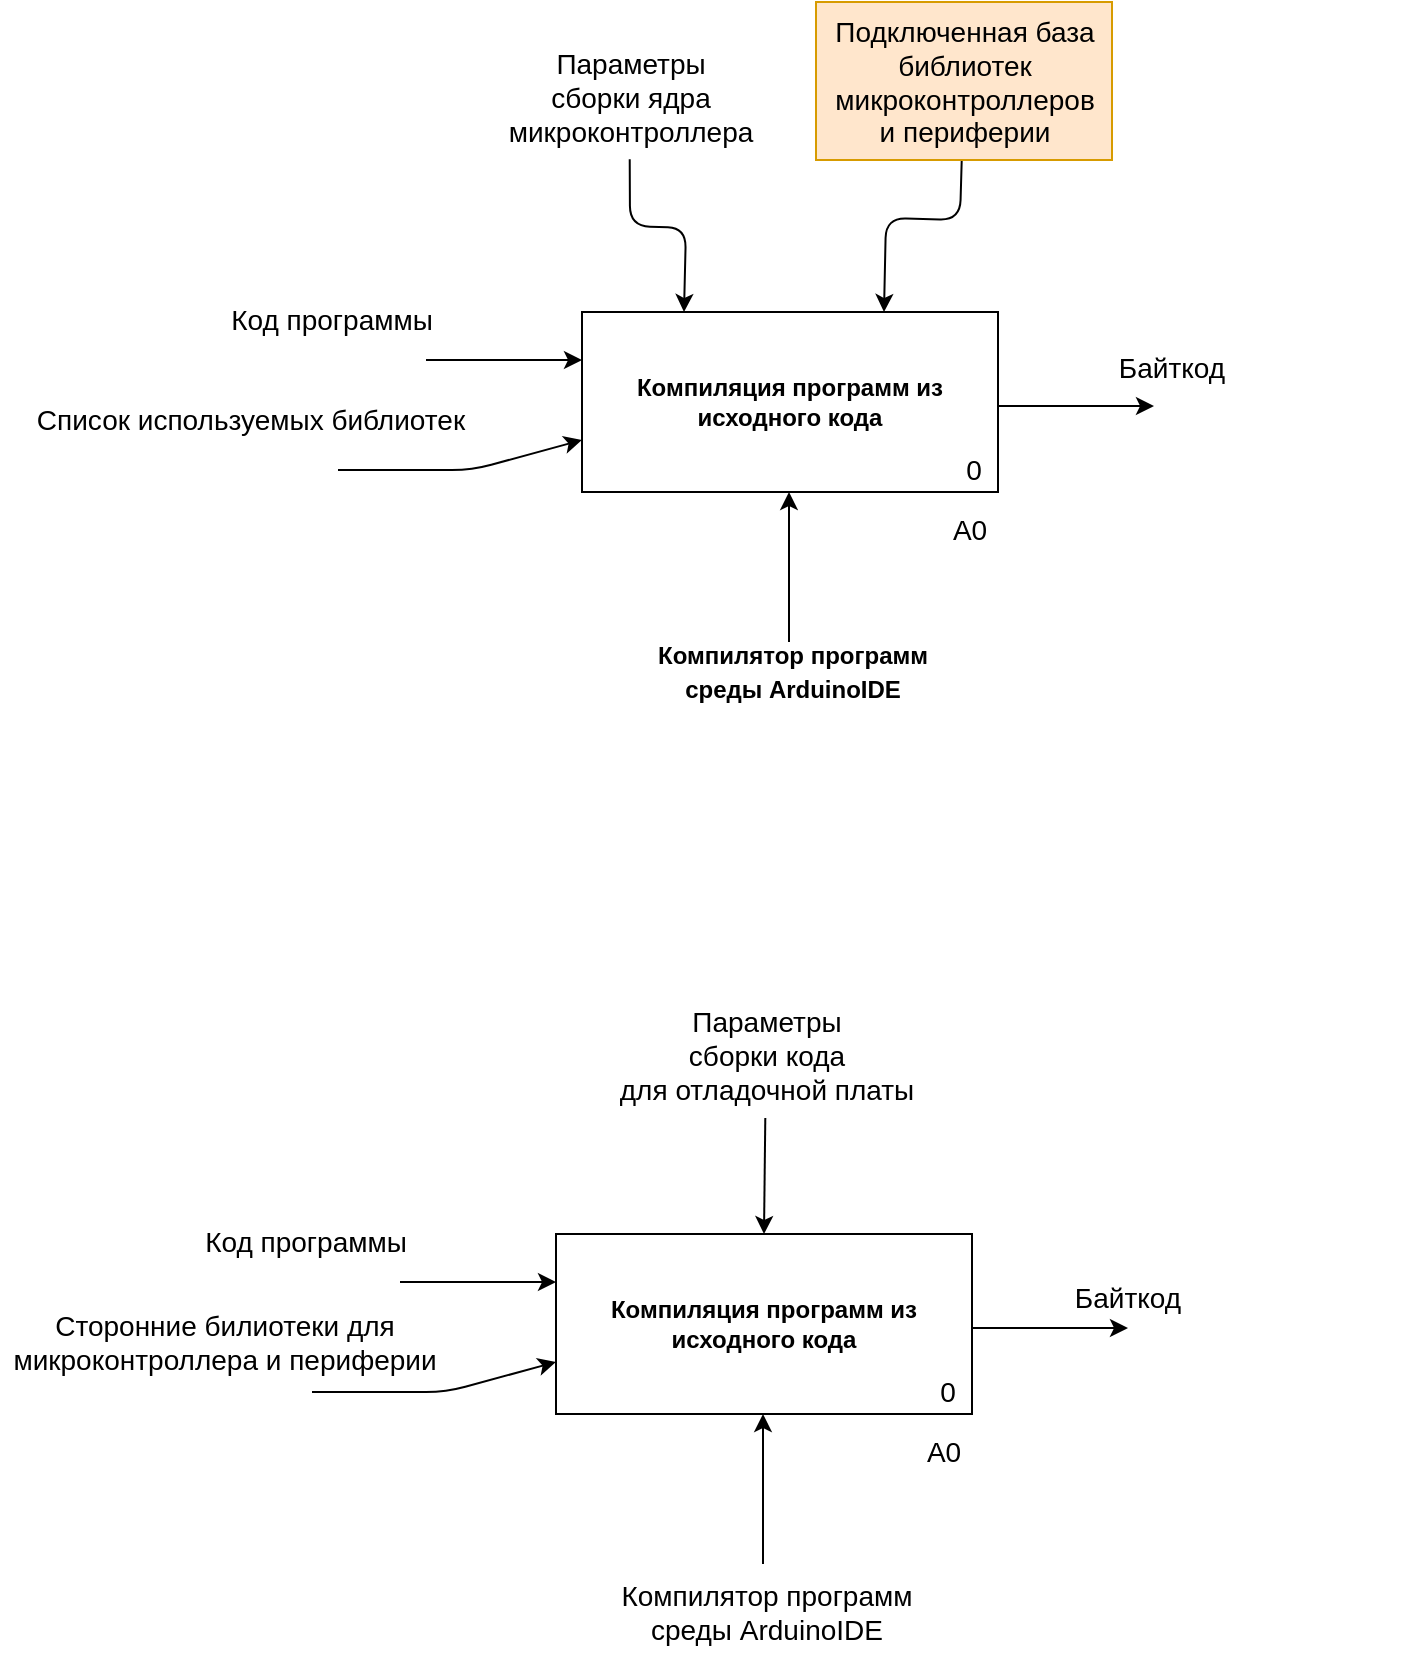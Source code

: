 <mxfile version="20.5.1" type="device"><diagram id="fKCn6HWXn4qcfIkzUEu0" name="Page-1"><mxGraphModel dx="1287" dy="535" grid="0" gridSize="10" guides="1" tooltips="1" connect="1" arrows="1" fold="1" page="0" pageScale="1" pageWidth="850" pageHeight="1100" math="0" shadow="0"><root><mxCell id="0"/><mxCell id="1" parent="0"/><mxCell id="yiffpek9hKI5P416Ncfe-1" value="&lt;b&gt;Компиляция программ из исходного кода&lt;br&gt;&lt;/b&gt;" style="rounded=0;whiteSpace=wrap;html=1;" parent="1" vertex="1"><mxGeometry x="77" y="276" width="208" height="90" as="geometry"/></mxCell><mxCell id="yiffpek9hKI5P416Ncfe-2" value="" style="endArrow=classic;html=1;rounded=0;" parent="1" edge="1"><mxGeometry width="50" height="50" relative="1" as="geometry"><mxPoint x="-1" y="300" as="sourcePoint"/><mxPoint x="77" y="300" as="targetPoint"/></mxGeometry></mxCell><mxCell id="yiffpek9hKI5P416Ncfe-3" value="" style="endArrow=classic;html=1;rounded=0;" parent="1" edge="1"><mxGeometry width="50" height="50" relative="1" as="geometry"><mxPoint x="285" y="323" as="sourcePoint"/><mxPoint x="363" y="323" as="targetPoint"/></mxGeometry></mxCell><mxCell id="yiffpek9hKI5P416Ncfe-4" value="" style="endArrow=classic;html=1;exitX=0.499;exitY=0.993;exitDx=0;exitDy=0;exitPerimeter=0;rounded=1;" parent="1" edge="1" source="yiffpek9hKI5P416Ncfe-15"><mxGeometry width="50" height="50" relative="1" as="geometry"><mxPoint x="128" y="201" as="sourcePoint"/><mxPoint x="128" y="276" as="targetPoint"/><Array as="points"><mxPoint x="101" y="233"/><mxPoint x="129" y="234"/></Array></mxGeometry></mxCell><mxCell id="yiffpek9hKI5P416Ncfe-5" value="" style="endArrow=classic;html=1;rounded=1;" parent="1" edge="1" source="yiffpek9hKI5P416Ncfe-16"><mxGeometry width="50" height="50" relative="1" as="geometry"><mxPoint x="274" y="184" as="sourcePoint"/><mxPoint x="228" y="276" as="targetPoint"/><Array as="points"><mxPoint x="266" y="230"/><mxPoint x="229" y="229"/></Array></mxGeometry></mxCell><mxCell id="yiffpek9hKI5P416Ncfe-7" value="&lt;span style=&quot;font-size: 14px&quot;&gt;Код программы&lt;/span&gt;" style="text;html=1;strokeColor=none;fillColor=none;align=center;verticalAlign=middle;whiteSpace=wrap;rounded=0;" parent="1" vertex="1"><mxGeometry x="-124" y="253" width="152" height="54" as="geometry"/></mxCell><mxCell id="yiffpek9hKI5P416Ncfe-8" value="&lt;font style=&quot;font-size: 14px&quot;&gt;Байткод&lt;br&gt;&lt;/font&gt;" style="text;html=1;strokeColor=none;fillColor=none;align=center;verticalAlign=middle;whiteSpace=wrap;rounded=0;" parent="1" vertex="1"><mxGeometry x="250" y="279" width="244" height="49" as="geometry"/></mxCell><mxCell id="yiffpek9hKI5P416Ncfe-9" value="" style="endArrow=none;html=1;rounded=0;startArrow=classic;startFill=1;endFill=0;" parent="1" edge="1"><mxGeometry width="50" height="50" relative="1" as="geometry"><mxPoint x="180.5" y="366" as="sourcePoint"/><mxPoint x="180.5" y="441" as="targetPoint"/></mxGeometry></mxCell><mxCell id="yiffpek9hKI5P416Ncfe-11" value="&lt;p style=&quot;margin-left: 0in&quot; class=&quot;western&quot;&gt;&lt;b style=&quot;font-size: 12px;&quot;&gt;Компилятор программ&lt;br&gt;среды ArduinoIDE&lt;/b&gt;&lt;br&gt;&lt;/p&gt;" style="text;html=1;align=center;verticalAlign=middle;resizable=0;points=[];autosize=1;strokeColor=none;fillColor=none;fontSize=14;imageAlign=center;" parent="1" vertex="1"><mxGeometry x="105" y="418" width="153" height="74" as="geometry"/></mxCell><mxCell id="yiffpek9hKI5P416Ncfe-15" value="Параметры &lt;br&gt;сборки ядра &lt;br&gt;микроконтроллера" style="text;html=1;align=center;verticalAlign=middle;resizable=0;points=[];autosize=1;strokeColor=none;fillColor=none;fontSize=14;rotation=0;" parent="1" vertex="1"><mxGeometry x="31" y="138" width="140" height="62" as="geometry"/></mxCell><mxCell id="yiffpek9hKI5P416Ncfe-16" value="Подключенная база &lt;br&gt;библиотек&lt;br&gt;микроконтроллеров &lt;br&gt;и периферии" style="text;html=1;align=center;verticalAlign=middle;resizable=0;points=[];autosize=1;fontSize=14;rotation=0;fillColor=#ffe6cc;strokeColor=#d79b00;" parent="1" vertex="1"><mxGeometry x="194" y="121" width="148" height="79" as="geometry"/></mxCell><mxCell id="yiffpek9hKI5P416Ncfe-19" value="&lt;div&gt;0&lt;/div&gt;" style="text;html=1;strokeColor=none;fillColor=none;align=center;verticalAlign=middle;whiteSpace=wrap;rounded=0;fontSize=14;" parent="1" vertex="1"><mxGeometry x="243" y="340" width="60" height="30" as="geometry"/></mxCell><mxCell id="yiffpek9hKI5P416Ncfe-20" value="&lt;div&gt;А0&lt;/div&gt;" style="text;html=1;strokeColor=none;fillColor=none;align=center;verticalAlign=middle;whiteSpace=wrap;rounded=0;fontSize=14;" parent="1" vertex="1"><mxGeometry x="241" y="370" width="60" height="30" as="geometry"/></mxCell><mxCell id="b-c5WyxTglV_njTuPj7X-1" value="" style="endArrow=classic;html=1;rounded=1;" parent="1" edge="1"><mxGeometry width="50" height="50" relative="1" as="geometry"><mxPoint x="-45" y="355" as="sourcePoint"/><mxPoint x="77" y="340" as="targetPoint"/><Array as="points"><mxPoint x="22" y="355"/></Array></mxGeometry></mxCell><mxCell id="b-c5WyxTglV_njTuPj7X-2" value="&lt;span style=&quot;font-size: 14px;&quot;&gt;Список используемых библиотек&lt;/span&gt;" style="text;html=1;strokeColor=none;fillColor=none;align=center;verticalAlign=middle;whiteSpace=wrap;rounded=0;" parent="1" vertex="1"><mxGeometry x="-201" y="303" width="225" height="54" as="geometry"/></mxCell><mxCell id="HiWNY4wzk5apOnLh5Gv2-1" value="&lt;b&gt;Компиляция программ из исходного кода&lt;br&gt;&lt;/b&gt;" style="rounded=0;whiteSpace=wrap;html=1;" vertex="1" parent="1"><mxGeometry x="64" y="737" width="208" height="90" as="geometry"/></mxCell><mxCell id="HiWNY4wzk5apOnLh5Gv2-2" value="" style="endArrow=classic;html=1;rounded=0;" edge="1" parent="1"><mxGeometry width="50" height="50" relative="1" as="geometry"><mxPoint x="-14" y="761" as="sourcePoint"/><mxPoint x="64" y="761" as="targetPoint"/></mxGeometry></mxCell><mxCell id="HiWNY4wzk5apOnLh5Gv2-3" value="" style="endArrow=classic;html=1;rounded=0;" edge="1" parent="1"><mxGeometry width="50" height="50" relative="1" as="geometry"><mxPoint x="272" y="784" as="sourcePoint"/><mxPoint x="350" y="784" as="targetPoint"/></mxGeometry></mxCell><mxCell id="HiWNY4wzk5apOnLh5Gv2-6" value="&lt;span style=&quot;font-size: 14px&quot;&gt;Код программы&lt;/span&gt;" style="text;html=1;strokeColor=none;fillColor=none;align=center;verticalAlign=middle;whiteSpace=wrap;rounded=0;" vertex="1" parent="1"><mxGeometry x="-137" y="714" width="152" height="54" as="geometry"/></mxCell><mxCell id="HiWNY4wzk5apOnLh5Gv2-7" value="" style="endArrow=none;html=1;rounded=0;startArrow=classic;startFill=1;endFill=0;" edge="1" parent="1"><mxGeometry width="50" height="50" relative="1" as="geometry"><mxPoint x="167.5" y="827" as="sourcePoint"/><mxPoint x="167.5" y="902" as="targetPoint"/></mxGeometry></mxCell><mxCell id="HiWNY4wzk5apOnLh5Gv2-9" value="Параметры &lt;br&gt;сборки кода&lt;br&gt;для отладочной платы" style="text;html=1;align=center;verticalAlign=middle;resizable=0;points=[];autosize=1;strokeColor=none;fillColor=none;fontSize=14;rotation=0;" vertex="1" parent="1"><mxGeometry x="86.5" y="617" width="165" height="62" as="geometry"/></mxCell><mxCell id="HiWNY4wzk5apOnLh5Gv2-11" value="&lt;div&gt;0&lt;/div&gt;" style="text;html=1;strokeColor=none;fillColor=none;align=center;verticalAlign=middle;whiteSpace=wrap;rounded=0;fontSize=14;" vertex="1" parent="1"><mxGeometry x="230" y="801" width="60" height="30" as="geometry"/></mxCell><mxCell id="HiWNY4wzk5apOnLh5Gv2-12" value="&lt;div&gt;А0&lt;/div&gt;" style="text;html=1;strokeColor=none;fillColor=none;align=center;verticalAlign=middle;whiteSpace=wrap;rounded=0;fontSize=14;" vertex="1" parent="1"><mxGeometry x="228" y="831" width="60" height="30" as="geometry"/></mxCell><mxCell id="HiWNY4wzk5apOnLh5Gv2-13" value="" style="endArrow=classic;html=1;rounded=1;" edge="1" parent="1"><mxGeometry width="50" height="50" relative="1" as="geometry"><mxPoint x="-58" y="816" as="sourcePoint"/><mxPoint x="64" y="801" as="targetPoint"/><Array as="points"><mxPoint x="9" y="816"/></Array></mxGeometry></mxCell><mxCell id="HiWNY4wzk5apOnLh5Gv2-14" value="&lt;span style=&quot;font-size: 14px;&quot;&gt;Сторонние билиотеки для микроконтроллера и периферии&lt;/span&gt;" style="text;html=1;strokeColor=none;fillColor=none;align=center;verticalAlign=middle;whiteSpace=wrap;rounded=0;" vertex="1" parent="1"><mxGeometry x="-214" y="764" width="225" height="54" as="geometry"/></mxCell><mxCell id="HiWNY4wzk5apOnLh5Gv2-15" value="" style="endArrow=classic;html=1;rounded=0;entryX=0.5;entryY=0;entryDx=0;entryDy=0;" edge="1" parent="1" source="HiWNY4wzk5apOnLh5Gv2-9" target="HiWNY4wzk5apOnLh5Gv2-1"><mxGeometry width="50" height="50" relative="1" as="geometry"><mxPoint x="-4" y="771" as="sourcePoint"/><mxPoint x="74" y="771" as="targetPoint"/></mxGeometry></mxCell><mxCell id="HiWNY4wzk5apOnLh5Gv2-16" value="&lt;font style=&quot;font-size: 14px&quot;&gt;Байткод&lt;br&gt;&lt;/font&gt;" style="text;html=1;strokeColor=none;fillColor=none;align=center;verticalAlign=middle;whiteSpace=wrap;rounded=0;" vertex="1" parent="1"><mxGeometry x="228" y="744" width="244" height="49" as="geometry"/></mxCell><mxCell id="HiWNY4wzk5apOnLh5Gv2-17" value="&lt;div&gt;Компилятор программ&lt;/div&gt;&lt;div&gt;среды ArduinoIDE&lt;/div&gt;" style="text;html=1;align=center;verticalAlign=middle;resizable=0;points=[];autosize=1;strokeColor=none;fillColor=none;fontSize=14;rotation=0;" vertex="1" parent="1"><mxGeometry x="87" y="903" width="164" height="46" as="geometry"/></mxCell></root></mxGraphModel></diagram></mxfile>